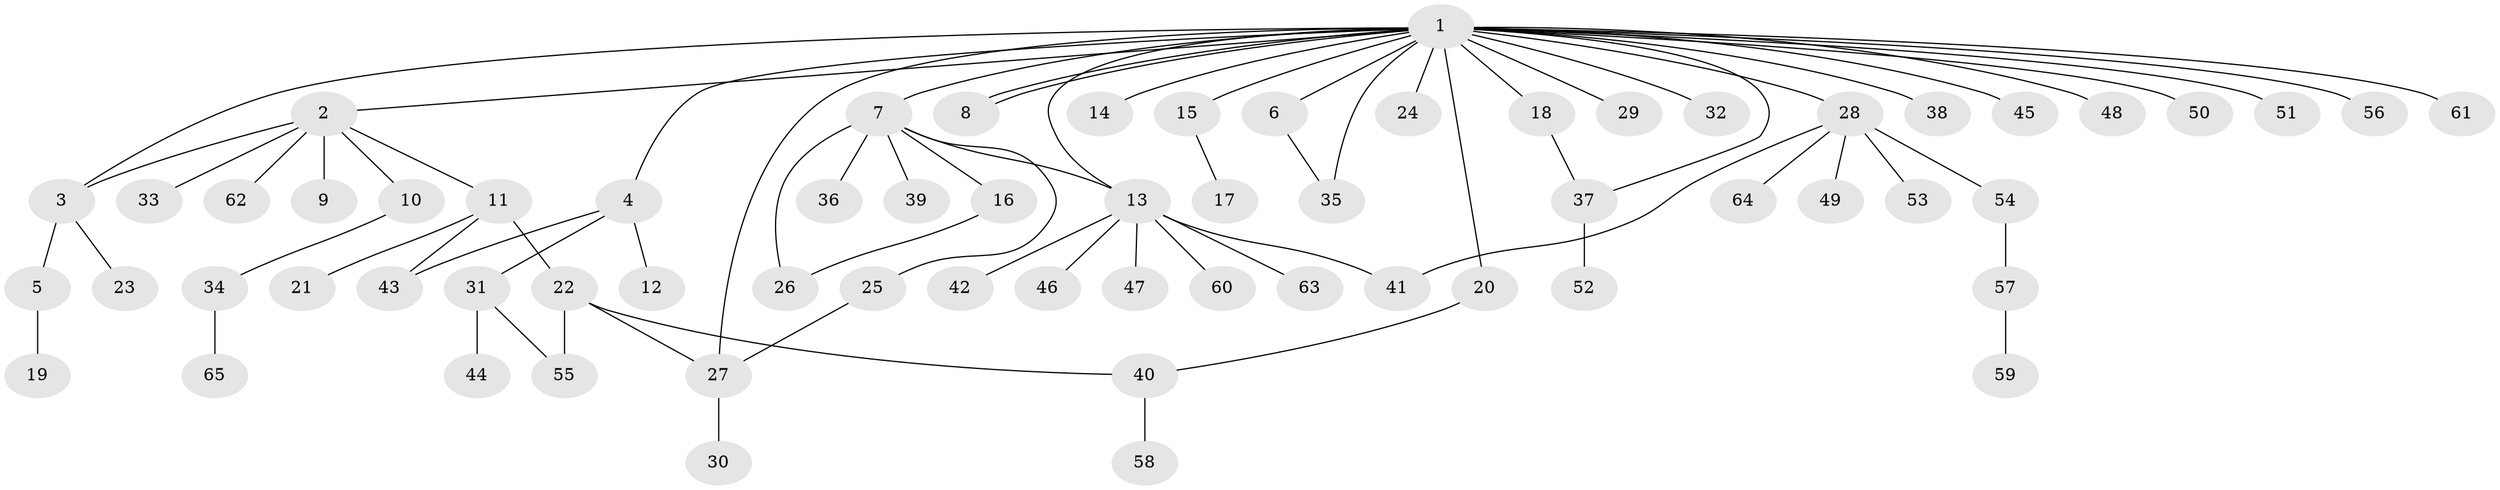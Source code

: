 // coarse degree distribution, {20: 0.038461538461538464, 6: 0.038461538461538464, 2: 0.11538461538461539, 3: 0.07692307692307693, 1: 0.6923076923076923, 4: 0.038461538461538464}
// Generated by graph-tools (version 1.1) at 2025/17/03/04/25 18:17:58]
// undirected, 65 vertices, 76 edges
graph export_dot {
graph [start="1"]
  node [color=gray90,style=filled];
  1;
  2;
  3;
  4;
  5;
  6;
  7;
  8;
  9;
  10;
  11;
  12;
  13;
  14;
  15;
  16;
  17;
  18;
  19;
  20;
  21;
  22;
  23;
  24;
  25;
  26;
  27;
  28;
  29;
  30;
  31;
  32;
  33;
  34;
  35;
  36;
  37;
  38;
  39;
  40;
  41;
  42;
  43;
  44;
  45;
  46;
  47;
  48;
  49;
  50;
  51;
  52;
  53;
  54;
  55;
  56;
  57;
  58;
  59;
  60;
  61;
  62;
  63;
  64;
  65;
  1 -- 2;
  1 -- 3;
  1 -- 4;
  1 -- 6;
  1 -- 7;
  1 -- 8;
  1 -- 8;
  1 -- 13;
  1 -- 14;
  1 -- 15;
  1 -- 18;
  1 -- 20;
  1 -- 24;
  1 -- 27;
  1 -- 28;
  1 -- 29;
  1 -- 32;
  1 -- 35;
  1 -- 37;
  1 -- 38;
  1 -- 45;
  1 -- 48;
  1 -- 50;
  1 -- 51;
  1 -- 56;
  1 -- 61;
  2 -- 3;
  2 -- 9;
  2 -- 10;
  2 -- 11;
  2 -- 33;
  2 -- 62;
  3 -- 5;
  3 -- 23;
  4 -- 12;
  4 -- 31;
  4 -- 43;
  5 -- 19;
  6 -- 35;
  7 -- 13;
  7 -- 16;
  7 -- 25;
  7 -- 26;
  7 -- 36;
  7 -- 39;
  10 -- 34;
  11 -- 21;
  11 -- 22;
  11 -- 43;
  13 -- 41;
  13 -- 42;
  13 -- 46;
  13 -- 47;
  13 -- 60;
  13 -- 63;
  15 -- 17;
  16 -- 26;
  18 -- 37;
  20 -- 40;
  22 -- 27;
  22 -- 40;
  22 -- 55;
  25 -- 27;
  27 -- 30;
  28 -- 41;
  28 -- 49;
  28 -- 53;
  28 -- 54;
  28 -- 64;
  31 -- 44;
  31 -- 55;
  34 -- 65;
  37 -- 52;
  40 -- 58;
  54 -- 57;
  57 -- 59;
}
